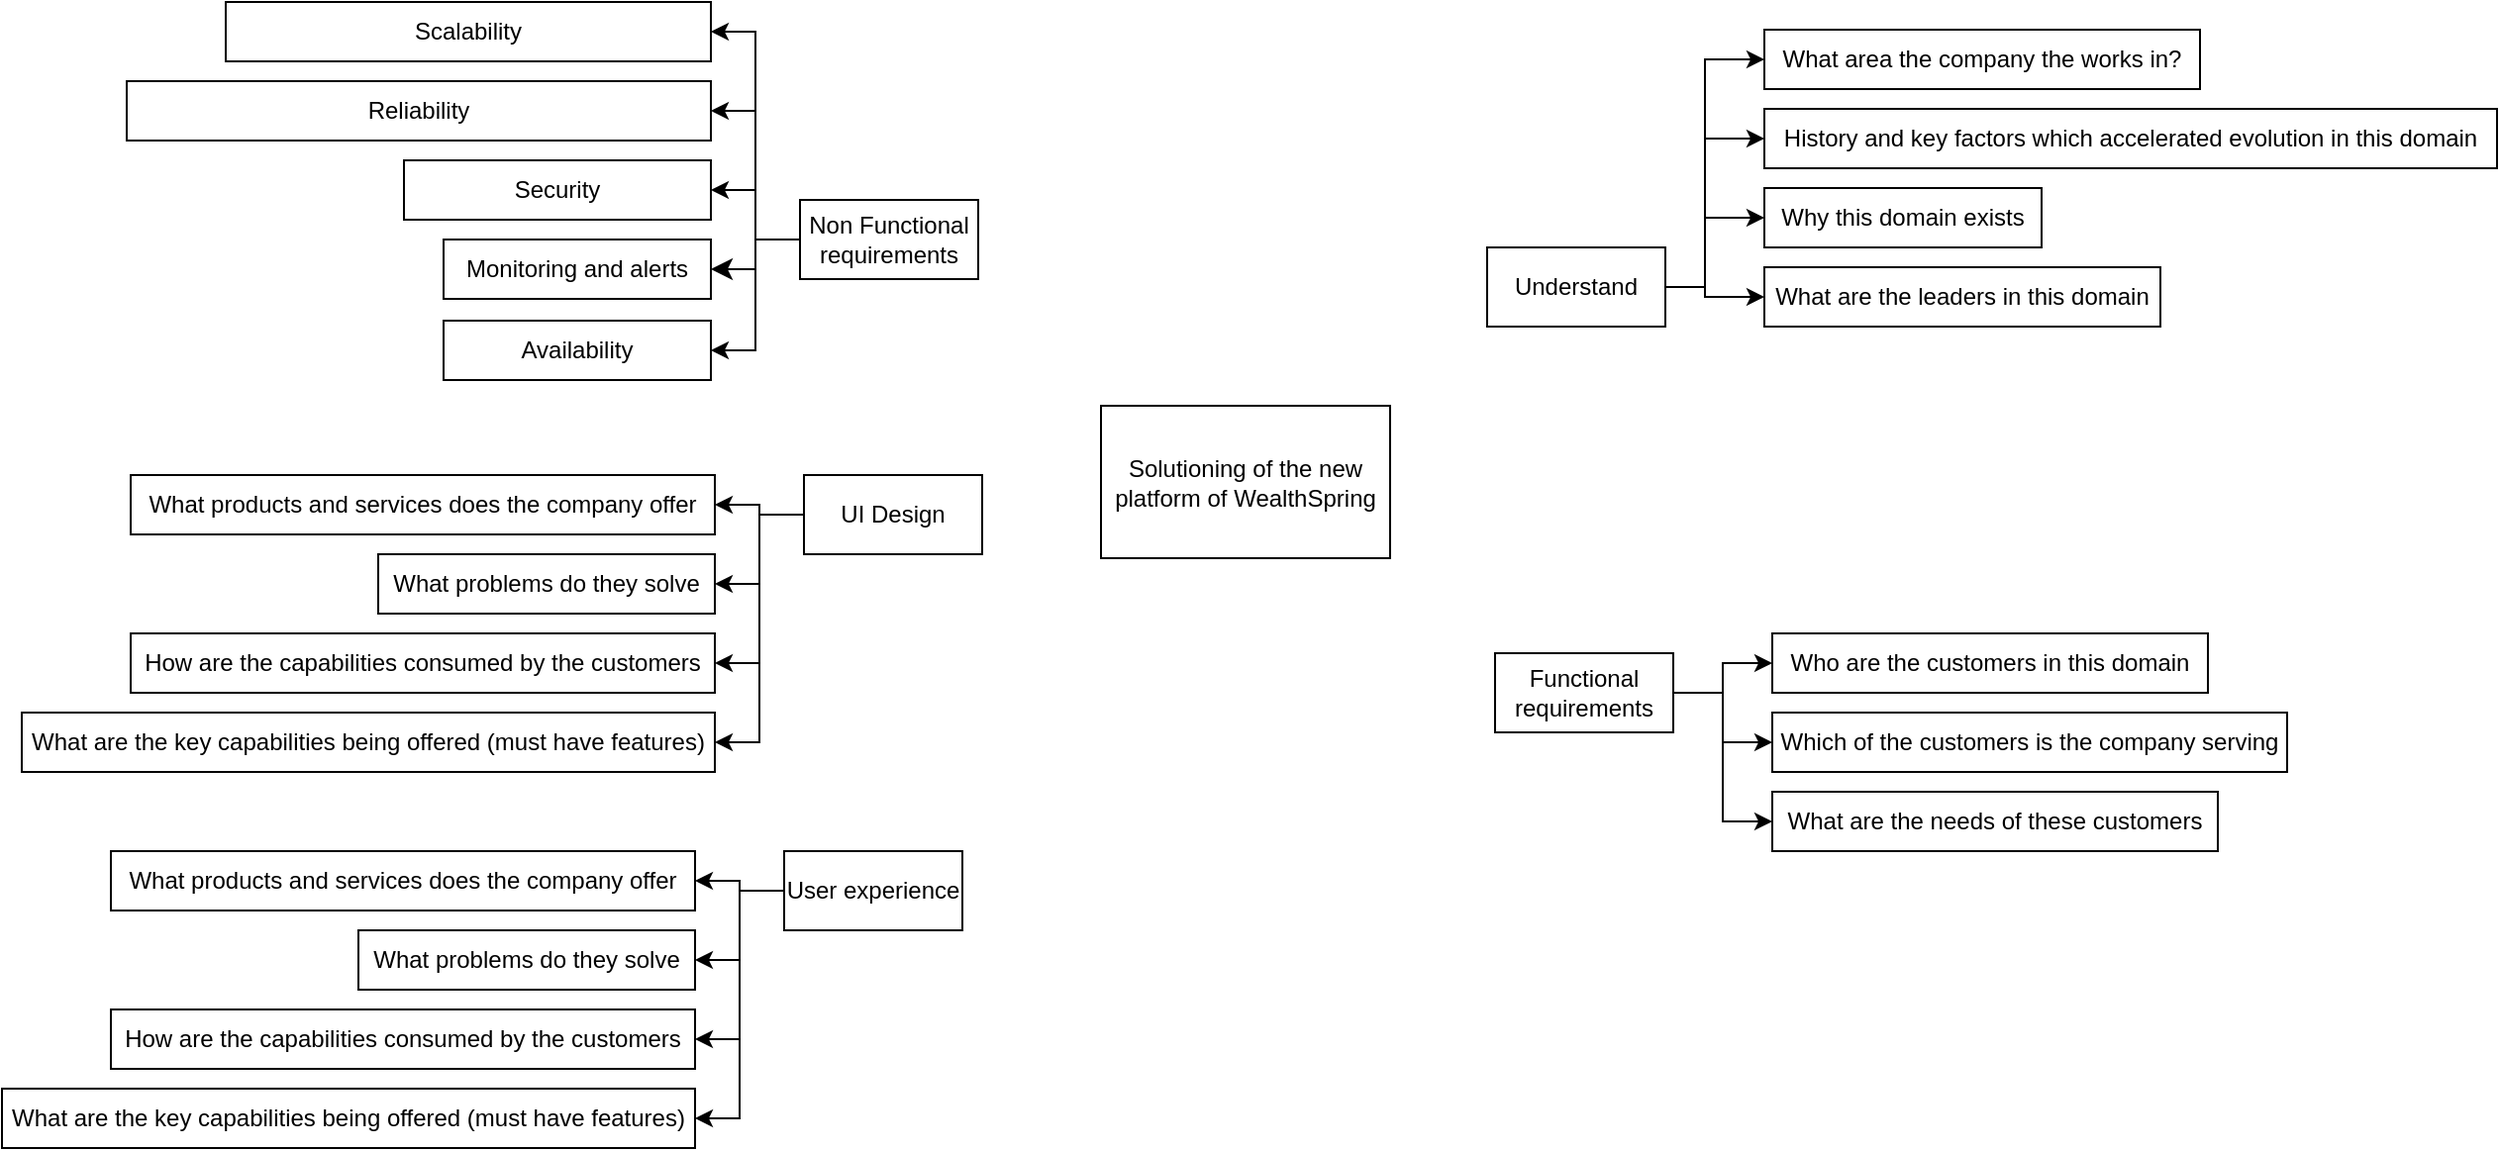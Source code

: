 <mxfile version="24.7.6">
  <diagram name="Page-1" id="dz6uwxHvpKk1CtZ-0RcU">
    <mxGraphModel dx="544" dy="66" grid="0" gridSize="10" guides="1" tooltips="1" connect="1" arrows="1" fold="1" page="0" pageScale="1" pageWidth="827" pageHeight="1169" math="0" shadow="0">
      <root>
        <mxCell id="0" />
        <mxCell id="1" parent="0" />
        <mxCell id="U-yKok-w-9fS8G3YMAYo-5" value="&lt;div&gt;Solutioning of the new platform of WealthSpring&lt;/div&gt;" style="rounded=0;whiteSpace=wrap;html=1;" vertex="1" parent="1">
          <mxGeometry x="395" y="243" width="146" height="77" as="geometry" />
        </mxCell>
        <mxCell id="U-yKok-w-9fS8G3YMAYo-6" style="edgeStyle=orthogonalEdgeStyle;rounded=0;orthogonalLoop=1;jettySize=auto;html=1;exitX=1;exitY=0.5;exitDx=0;exitDy=0;entryX=0;entryY=0.5;entryDx=0;entryDy=0;" edge="1" parent="1" source="U-yKok-w-9fS8G3YMAYo-10" target="U-yKok-w-9fS8G3YMAYo-25">
          <mxGeometry relative="1" as="geometry">
            <Array as="points">
              <mxPoint x="700" y="183" />
              <mxPoint x="700" y="68" />
            </Array>
          </mxGeometry>
        </mxCell>
        <mxCell id="U-yKok-w-9fS8G3YMAYo-7" style="edgeStyle=orthogonalEdgeStyle;rounded=0;orthogonalLoop=1;jettySize=auto;html=1;exitX=1;exitY=0.5;exitDx=0;exitDy=0;entryX=0;entryY=0.5;entryDx=0;entryDy=0;" edge="1" parent="1" source="U-yKok-w-9fS8G3YMAYo-10" target="U-yKok-w-9fS8G3YMAYo-28">
          <mxGeometry relative="1" as="geometry">
            <Array as="points">
              <mxPoint x="700" y="183" />
              <mxPoint x="700" y="188" />
            </Array>
          </mxGeometry>
        </mxCell>
        <mxCell id="U-yKok-w-9fS8G3YMAYo-8" style="edgeStyle=orthogonalEdgeStyle;rounded=0;orthogonalLoop=1;jettySize=auto;html=1;exitX=1;exitY=0.5;exitDx=0;exitDy=0;entryX=0;entryY=0.5;entryDx=0;entryDy=0;" edge="1" parent="1" source="U-yKok-w-9fS8G3YMAYo-10" target="U-yKok-w-9fS8G3YMAYo-26">
          <mxGeometry relative="1" as="geometry">
            <Array as="points">
              <mxPoint x="700" y="183" />
              <mxPoint x="700" y="148" />
            </Array>
          </mxGeometry>
        </mxCell>
        <mxCell id="U-yKok-w-9fS8G3YMAYo-9" style="edgeStyle=orthogonalEdgeStyle;rounded=0;orthogonalLoop=1;jettySize=auto;html=1;exitX=1;exitY=0.5;exitDx=0;exitDy=0;entryX=0;entryY=0.5;entryDx=0;entryDy=0;" edge="1" parent="1" source="U-yKok-w-9fS8G3YMAYo-10" target="U-yKok-w-9fS8G3YMAYo-27">
          <mxGeometry relative="1" as="geometry">
            <Array as="points">
              <mxPoint x="700" y="183" />
              <mxPoint x="700" y="108" />
            </Array>
          </mxGeometry>
        </mxCell>
        <mxCell id="U-yKok-w-9fS8G3YMAYo-10" value="Understand" style="rounded=0;whiteSpace=wrap;html=1;" vertex="1" parent="1">
          <mxGeometry x="590" y="163" width="90" height="40" as="geometry" />
        </mxCell>
        <mxCell id="U-yKok-w-9fS8G3YMAYo-11" style="edgeStyle=orthogonalEdgeStyle;rounded=0;orthogonalLoop=1;jettySize=auto;html=1;exitX=1;exitY=0.5;exitDx=0;exitDy=0;entryX=0;entryY=0.5;entryDx=0;entryDy=0;" edge="1" parent="1" source="U-yKok-w-9fS8G3YMAYo-14" target="U-yKok-w-9fS8G3YMAYo-29">
          <mxGeometry relative="1" as="geometry" />
        </mxCell>
        <mxCell id="U-yKok-w-9fS8G3YMAYo-12" style="edgeStyle=orthogonalEdgeStyle;rounded=0;orthogonalLoop=1;jettySize=auto;html=1;exitX=1;exitY=0.5;exitDx=0;exitDy=0;entryX=0;entryY=0.5;entryDx=0;entryDy=0;" edge="1" parent="1" source="U-yKok-w-9fS8G3YMAYo-14" target="U-yKok-w-9fS8G3YMAYo-31">
          <mxGeometry relative="1" as="geometry" />
        </mxCell>
        <mxCell id="U-yKok-w-9fS8G3YMAYo-13" style="edgeStyle=orthogonalEdgeStyle;rounded=0;orthogonalLoop=1;jettySize=auto;html=1;exitX=1;exitY=0.5;exitDx=0;exitDy=0;entryX=0;entryY=0.5;entryDx=0;entryDy=0;" edge="1" parent="1" source="U-yKok-w-9fS8G3YMAYo-14" target="U-yKok-w-9fS8G3YMAYo-30">
          <mxGeometry relative="1" as="geometry" />
        </mxCell>
        <mxCell id="U-yKok-w-9fS8G3YMAYo-14" value="Functional requirements" style="rounded=0;whiteSpace=wrap;html=1;" vertex="1" parent="1">
          <mxGeometry x="594" y="368" width="90" height="40" as="geometry" />
        </mxCell>
        <mxCell id="U-yKok-w-9fS8G3YMAYo-15" style="edgeStyle=orthogonalEdgeStyle;rounded=0;orthogonalLoop=1;jettySize=auto;html=1;exitX=0;exitY=0.5;exitDx=0;exitDy=0;entryX=1;entryY=0.5;entryDx=0;entryDy=0;" edge="1" parent="1" source="U-yKok-w-9fS8G3YMAYo-19" target="U-yKok-w-9fS8G3YMAYo-36">
          <mxGeometry relative="1" as="geometry" />
        </mxCell>
        <mxCell id="U-yKok-w-9fS8G3YMAYo-16" style="edgeStyle=orthogonalEdgeStyle;rounded=0;orthogonalLoop=1;jettySize=auto;html=1;exitX=0;exitY=0.5;exitDx=0;exitDy=0;entryX=1;entryY=0.5;entryDx=0;entryDy=0;" edge="1" parent="1" source="U-yKok-w-9fS8G3YMAYo-19" target="U-yKok-w-9fS8G3YMAYo-37">
          <mxGeometry relative="1" as="geometry" />
        </mxCell>
        <mxCell id="U-yKok-w-9fS8G3YMAYo-17" style="edgeStyle=orthogonalEdgeStyle;rounded=0;orthogonalLoop=1;jettySize=auto;html=1;exitX=0;exitY=0.5;exitDx=0;exitDy=0;entryX=1;entryY=0.5;entryDx=0;entryDy=0;" edge="1" parent="1" source="U-yKok-w-9fS8G3YMAYo-19" target="U-yKok-w-9fS8G3YMAYo-38">
          <mxGeometry relative="1" as="geometry" />
        </mxCell>
        <mxCell id="U-yKok-w-9fS8G3YMAYo-18" style="edgeStyle=orthogonalEdgeStyle;rounded=0;orthogonalLoop=1;jettySize=auto;html=1;exitX=0;exitY=0.5;exitDx=0;exitDy=0;entryX=1;entryY=0.5;entryDx=0;entryDy=0;" edge="1" parent="1" source="U-yKok-w-9fS8G3YMAYo-19" target="U-yKok-w-9fS8G3YMAYo-39">
          <mxGeometry relative="1" as="geometry" />
        </mxCell>
        <mxCell id="U-yKok-w-9fS8G3YMAYo-19" value="UI Design" style="rounded=0;whiteSpace=wrap;html=1;" vertex="1" parent="1">
          <mxGeometry x="245" y="278" width="90" height="40" as="geometry" />
        </mxCell>
        <mxCell id="U-yKok-w-9fS8G3YMAYo-20" style="edgeStyle=orthogonalEdgeStyle;rounded=0;orthogonalLoop=1;jettySize=auto;html=1;exitX=0;exitY=0.5;exitDx=0;exitDy=0;entryX=1;entryY=0.5;entryDx=0;entryDy=0;" edge="1" parent="1" source="U-yKok-w-9fS8G3YMAYo-24" target="U-yKok-w-9fS8G3YMAYo-58">
          <mxGeometry relative="1" as="geometry" />
        </mxCell>
        <mxCell id="U-yKok-w-9fS8G3YMAYo-21" style="edgeStyle=orthogonalEdgeStyle;rounded=0;orthogonalLoop=1;jettySize=auto;html=1;exitX=0;exitY=0.5;exitDx=0;exitDy=0;entryX=1;entryY=0.5;entryDx=0;entryDy=0;" edge="1" parent="1" source="U-yKok-w-9fS8G3YMAYo-24" target="U-yKok-w-9fS8G3YMAYo-34">
          <mxGeometry relative="1" as="geometry" />
        </mxCell>
        <mxCell id="U-yKok-w-9fS8G3YMAYo-22" style="edgeStyle=orthogonalEdgeStyle;rounded=0;orthogonalLoop=1;jettySize=auto;html=1;exitX=0;exitY=0.5;exitDx=0;exitDy=0;entryX=1;entryY=0.5;entryDx=0;entryDy=0;" edge="1" parent="1" source="U-yKok-w-9fS8G3YMAYo-24" target="U-yKok-w-9fS8G3YMAYo-33">
          <mxGeometry relative="1" as="geometry" />
        </mxCell>
        <mxCell id="U-yKok-w-9fS8G3YMAYo-23" style="edgeStyle=orthogonalEdgeStyle;rounded=0;orthogonalLoop=1;jettySize=auto;html=1;exitX=0;exitY=0.5;exitDx=0;exitDy=0;entryX=1;entryY=0.5;entryDx=0;entryDy=0;" edge="1" parent="1" source="U-yKok-w-9fS8G3YMAYo-24" target="U-yKok-w-9fS8G3YMAYo-32">
          <mxGeometry relative="1" as="geometry" />
        </mxCell>
        <mxCell id="U-yKok-w-9fS8G3YMAYo-24" value="Non Functional requirements" style="rounded=0;whiteSpace=wrap;html=1;" vertex="1" parent="1">
          <mxGeometry x="243" y="139" width="90" height="40" as="geometry" />
        </mxCell>
        <mxCell id="U-yKok-w-9fS8G3YMAYo-25" value="What area the company the works in?" style="rounded=0;whiteSpace=wrap;html=1;" vertex="1" parent="1">
          <mxGeometry x="730" y="53" width="220" height="30" as="geometry" />
        </mxCell>
        <mxCell id="U-yKok-w-9fS8G3YMAYo-26" value="Why this domain exists" style="rounded=0;whiteSpace=wrap;html=1;" vertex="1" parent="1">
          <mxGeometry x="730" y="133" width="140" height="30" as="geometry" />
        </mxCell>
        <mxCell id="U-yKok-w-9fS8G3YMAYo-27" value="History and key factors which accelerated evolution in this domain" style="rounded=0;whiteSpace=wrap;html=1;" vertex="1" parent="1">
          <mxGeometry x="730" y="93" width="370" height="30" as="geometry" />
        </mxCell>
        <mxCell id="U-yKok-w-9fS8G3YMAYo-28" value="What are the leaders in this domain" style="rounded=0;whiteSpace=wrap;html=1;" vertex="1" parent="1">
          <mxGeometry x="730" y="173" width="200" height="30" as="geometry" />
        </mxCell>
        <mxCell id="U-yKok-w-9fS8G3YMAYo-29" value="Who are the customers in this domain" style="rounded=0;whiteSpace=wrap;html=1;" vertex="1" parent="1">
          <mxGeometry x="734" y="358" width="220" height="30" as="geometry" />
        </mxCell>
        <mxCell id="U-yKok-w-9fS8G3YMAYo-30" value="What are the needs of these customers" style="rounded=0;whiteSpace=wrap;html=1;" vertex="1" parent="1">
          <mxGeometry x="734" y="438" width="225" height="30" as="geometry" />
        </mxCell>
        <mxCell id="U-yKok-w-9fS8G3YMAYo-31" value="Which of the customers is the company serving" style="rounded=0;whiteSpace=wrap;html=1;" vertex="1" parent="1">
          <mxGeometry x="734" y="398" width="260" height="30" as="geometry" />
        </mxCell>
        <mxCell id="U-yKok-w-9fS8G3YMAYo-32" value="Scalability" style="rounded=0;whiteSpace=wrap;html=1;" vertex="1" parent="1">
          <mxGeometry x="-47" y="39" width="245" height="30" as="geometry" />
        </mxCell>
        <mxCell id="U-yKok-w-9fS8G3YMAYo-33" value="Reliability" style="rounded=0;whiteSpace=wrap;html=1;" vertex="1" parent="1">
          <mxGeometry x="-97" y="79" width="295" height="30" as="geometry" />
        </mxCell>
        <mxCell id="U-yKok-w-9fS8G3YMAYo-34" value="Security" style="rounded=0;whiteSpace=wrap;html=1;" vertex="1" parent="1">
          <mxGeometry x="43" y="119" width="155" height="30" as="geometry" />
        </mxCell>
        <mxCell id="U-yKok-w-9fS8G3YMAYo-35" value="Monitoring and alerts" style="rounded=0;whiteSpace=wrap;html=1;" vertex="1" parent="1">
          <mxGeometry x="63" y="159" width="135" height="30" as="geometry" />
        </mxCell>
        <mxCell id="U-yKok-w-9fS8G3YMAYo-36" value="What products and services does the company offer" style="rounded=0;whiteSpace=wrap;html=1;" vertex="1" parent="1">
          <mxGeometry x="-95" y="278" width="295" height="30" as="geometry" />
        </mxCell>
        <mxCell id="U-yKok-w-9fS8G3YMAYo-37" value="What problems do they solve" style="rounded=0;whiteSpace=wrap;html=1;" vertex="1" parent="1">
          <mxGeometry x="30" y="318" width="170" height="30" as="geometry" />
        </mxCell>
        <mxCell id="U-yKok-w-9fS8G3YMAYo-38" value="How are the capabilities consumed by the customers" style="rounded=0;whiteSpace=wrap;html=1;" vertex="1" parent="1">
          <mxGeometry x="-95" y="358" width="295" height="30" as="geometry" />
        </mxCell>
        <mxCell id="U-yKok-w-9fS8G3YMAYo-39" value="What are the key capabilities being offered (must have features)" style="rounded=0;whiteSpace=wrap;html=1;" vertex="1" parent="1">
          <mxGeometry x="-150" y="398" width="350" height="30" as="geometry" />
        </mxCell>
        <mxCell id="U-yKok-w-9fS8G3YMAYo-49" style="edgeStyle=orthogonalEdgeStyle;rounded=0;orthogonalLoop=1;jettySize=auto;html=1;exitX=0;exitY=0.5;exitDx=0;exitDy=0;entryX=1;entryY=0.5;entryDx=0;entryDy=0;" edge="1" parent="1" source="U-yKok-w-9fS8G3YMAYo-53" target="U-yKok-w-9fS8G3YMAYo-54">
          <mxGeometry relative="1" as="geometry" />
        </mxCell>
        <mxCell id="U-yKok-w-9fS8G3YMAYo-50" style="edgeStyle=orthogonalEdgeStyle;rounded=0;orthogonalLoop=1;jettySize=auto;html=1;exitX=0;exitY=0.5;exitDx=0;exitDy=0;entryX=1;entryY=0.5;entryDx=0;entryDy=0;" edge="1" parent="1" source="U-yKok-w-9fS8G3YMAYo-53" target="U-yKok-w-9fS8G3YMAYo-55">
          <mxGeometry relative="1" as="geometry" />
        </mxCell>
        <mxCell id="U-yKok-w-9fS8G3YMAYo-51" style="edgeStyle=orthogonalEdgeStyle;rounded=0;orthogonalLoop=1;jettySize=auto;html=1;exitX=0;exitY=0.5;exitDx=0;exitDy=0;entryX=1;entryY=0.5;entryDx=0;entryDy=0;" edge="1" parent="1" source="U-yKok-w-9fS8G3YMAYo-53" target="U-yKok-w-9fS8G3YMAYo-56">
          <mxGeometry relative="1" as="geometry" />
        </mxCell>
        <mxCell id="U-yKok-w-9fS8G3YMAYo-52" style="edgeStyle=orthogonalEdgeStyle;rounded=0;orthogonalLoop=1;jettySize=auto;html=1;exitX=0;exitY=0.5;exitDx=0;exitDy=0;entryX=1;entryY=0.5;entryDx=0;entryDy=0;" edge="1" parent="1" source="U-yKok-w-9fS8G3YMAYo-53" target="U-yKok-w-9fS8G3YMAYo-57">
          <mxGeometry relative="1" as="geometry" />
        </mxCell>
        <mxCell id="U-yKok-w-9fS8G3YMAYo-53" value="User experience" style="rounded=0;whiteSpace=wrap;html=1;" vertex="1" parent="1">
          <mxGeometry x="235" y="468" width="90" height="40" as="geometry" />
        </mxCell>
        <mxCell id="U-yKok-w-9fS8G3YMAYo-54" value="What products and services does the company offer" style="rounded=0;whiteSpace=wrap;html=1;" vertex="1" parent="1">
          <mxGeometry x="-105" y="468" width="295" height="30" as="geometry" />
        </mxCell>
        <mxCell id="U-yKok-w-9fS8G3YMAYo-55" value="What problems do they solve" style="rounded=0;whiteSpace=wrap;html=1;" vertex="1" parent="1">
          <mxGeometry x="20" y="508" width="170" height="30" as="geometry" />
        </mxCell>
        <mxCell id="U-yKok-w-9fS8G3YMAYo-56" value="How are the capabilities consumed by the customers" style="rounded=0;whiteSpace=wrap;html=1;" vertex="1" parent="1">
          <mxGeometry x="-105" y="548" width="295" height="30" as="geometry" />
        </mxCell>
        <mxCell id="U-yKok-w-9fS8G3YMAYo-57" value="What are the key capabilities being offered (must have features)" style="rounded=0;whiteSpace=wrap;html=1;" vertex="1" parent="1">
          <mxGeometry x="-160" y="588" width="350" height="30" as="geometry" />
        </mxCell>
        <mxCell id="U-yKok-w-9fS8G3YMAYo-58" value="Availability" style="rounded=0;whiteSpace=wrap;html=1;" vertex="1" parent="1">
          <mxGeometry x="63" y="200" width="135" height="30" as="geometry" />
        </mxCell>
        <mxCell id="U-yKok-w-9fS8G3YMAYo-66" value="" style="endArrow=classic;html=1;rounded=0;fontSize=12;startSize=8;endSize=8;curved=1;entryX=1;entryY=0.5;entryDx=0;entryDy=0;" edge="1" parent="1" target="U-yKok-w-9fS8G3YMAYo-35">
          <mxGeometry width="50" height="50" relative="1" as="geometry">
            <mxPoint x="220" y="174" as="sourcePoint" />
            <mxPoint x="482" y="246" as="targetPoint" />
          </mxGeometry>
        </mxCell>
      </root>
    </mxGraphModel>
  </diagram>
</mxfile>
